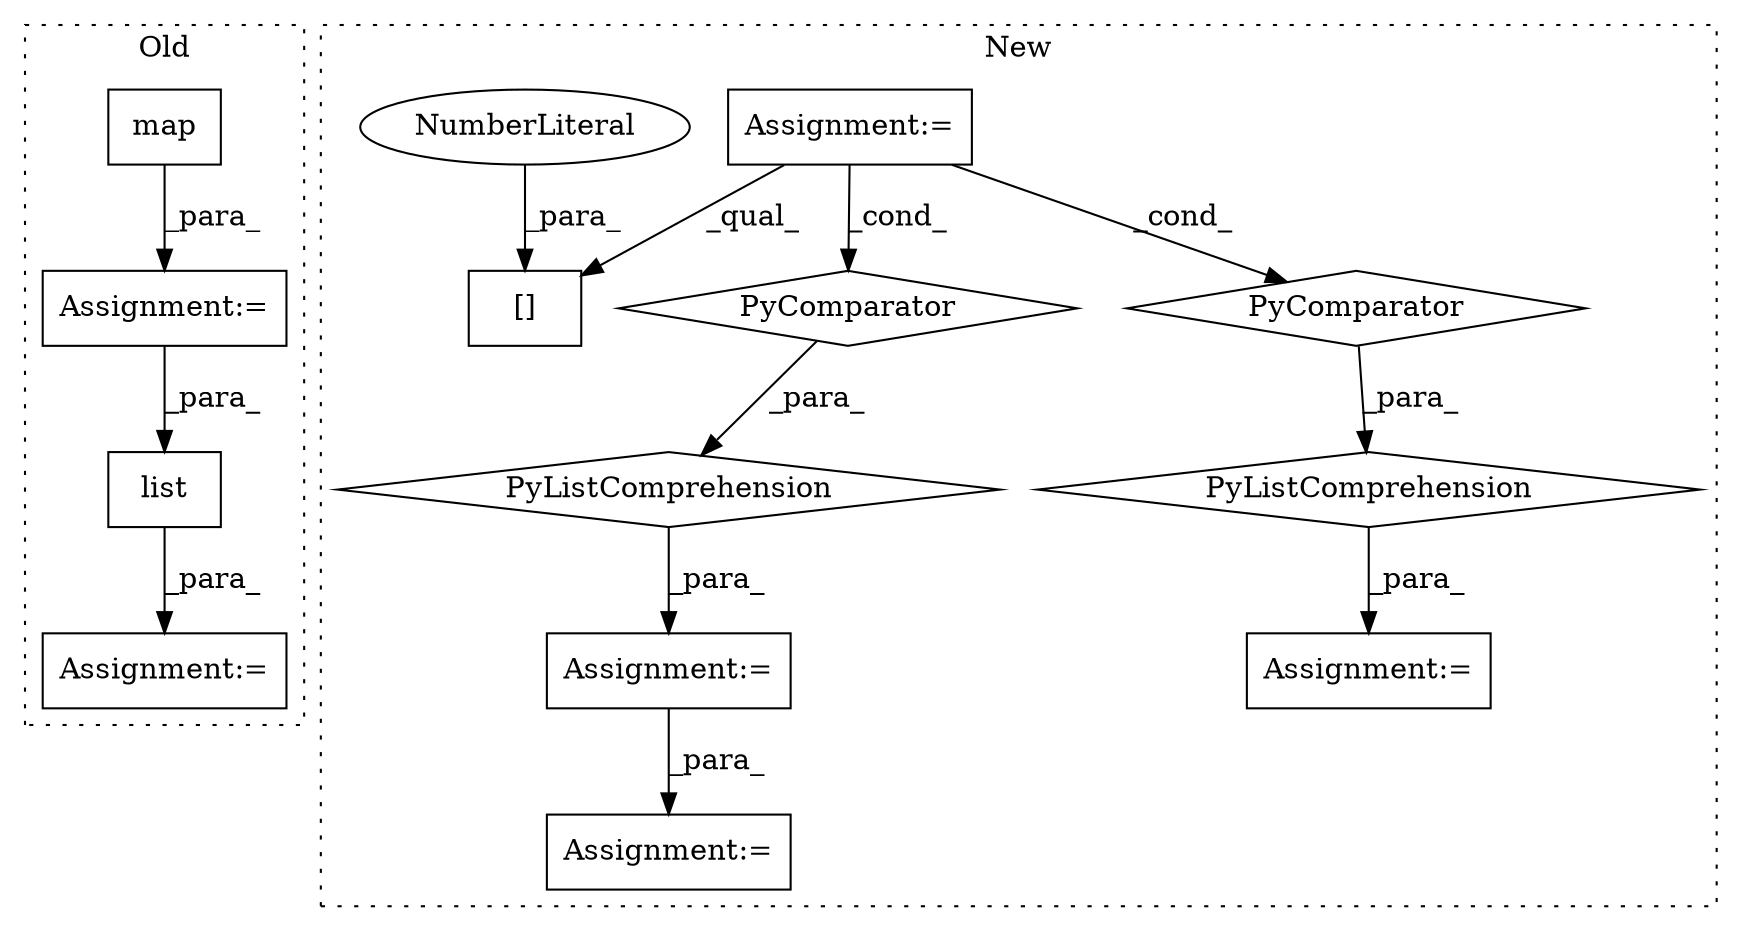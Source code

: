 digraph G {
subgraph cluster0 {
1 [label="map" a="32" s="7528,7573" l="4,1" shape="box"];
3 [label="Assignment:=" a="7" s="7732" l="1" shape="box"];
4 [label="list" a="32" s="7610,7639" l="5,1" shape="box"];
11 [label="Assignment:=" a="7" s="7522" l="1" shape="box"];
label = "Old";
style="dotted";
}
subgraph cluster1 {
2 [label="[]" a="2" s="7555,7558" l="2,1" shape="box"];
5 [label="Assignment:=" a="7" s="7633" l="40" shape="box"];
6 [label="Assignment:=" a="7" s="7698" l="16" shape="box"];
7 [label="PyComparator" a="113" s="7794" l="22" shape="diamond"];
8 [label="PyListComprehension" a="109" s="7714" l="110" shape="diamond"];
9 [label="Assignment:=" a="7" s="7884" l="1" shape="box"];
10 [label="Assignment:=" a="7" s="7840" l="1" shape="box"];
12 [label="NumberLiteral" a="34" s="7557" l="1" shape="ellipse"];
13 [label="PyListComprehension" a="109" s="7918" l="105" shape="diamond"];
14 [label="PyComparator" a="113" s="7993" l="22" shape="diamond"];
label = "New";
style="dotted";
}
1 -> 11 [label="_para_"];
4 -> 3 [label="_para_"];
5 -> 14 [label="_cond_"];
5 -> 7 [label="_cond_"];
5 -> 2 [label="_qual_"];
6 -> 10 [label="_para_"];
7 -> 8 [label="_para_"];
8 -> 6 [label="_para_"];
11 -> 4 [label="_para_"];
12 -> 2 [label="_para_"];
13 -> 9 [label="_para_"];
14 -> 13 [label="_para_"];
}